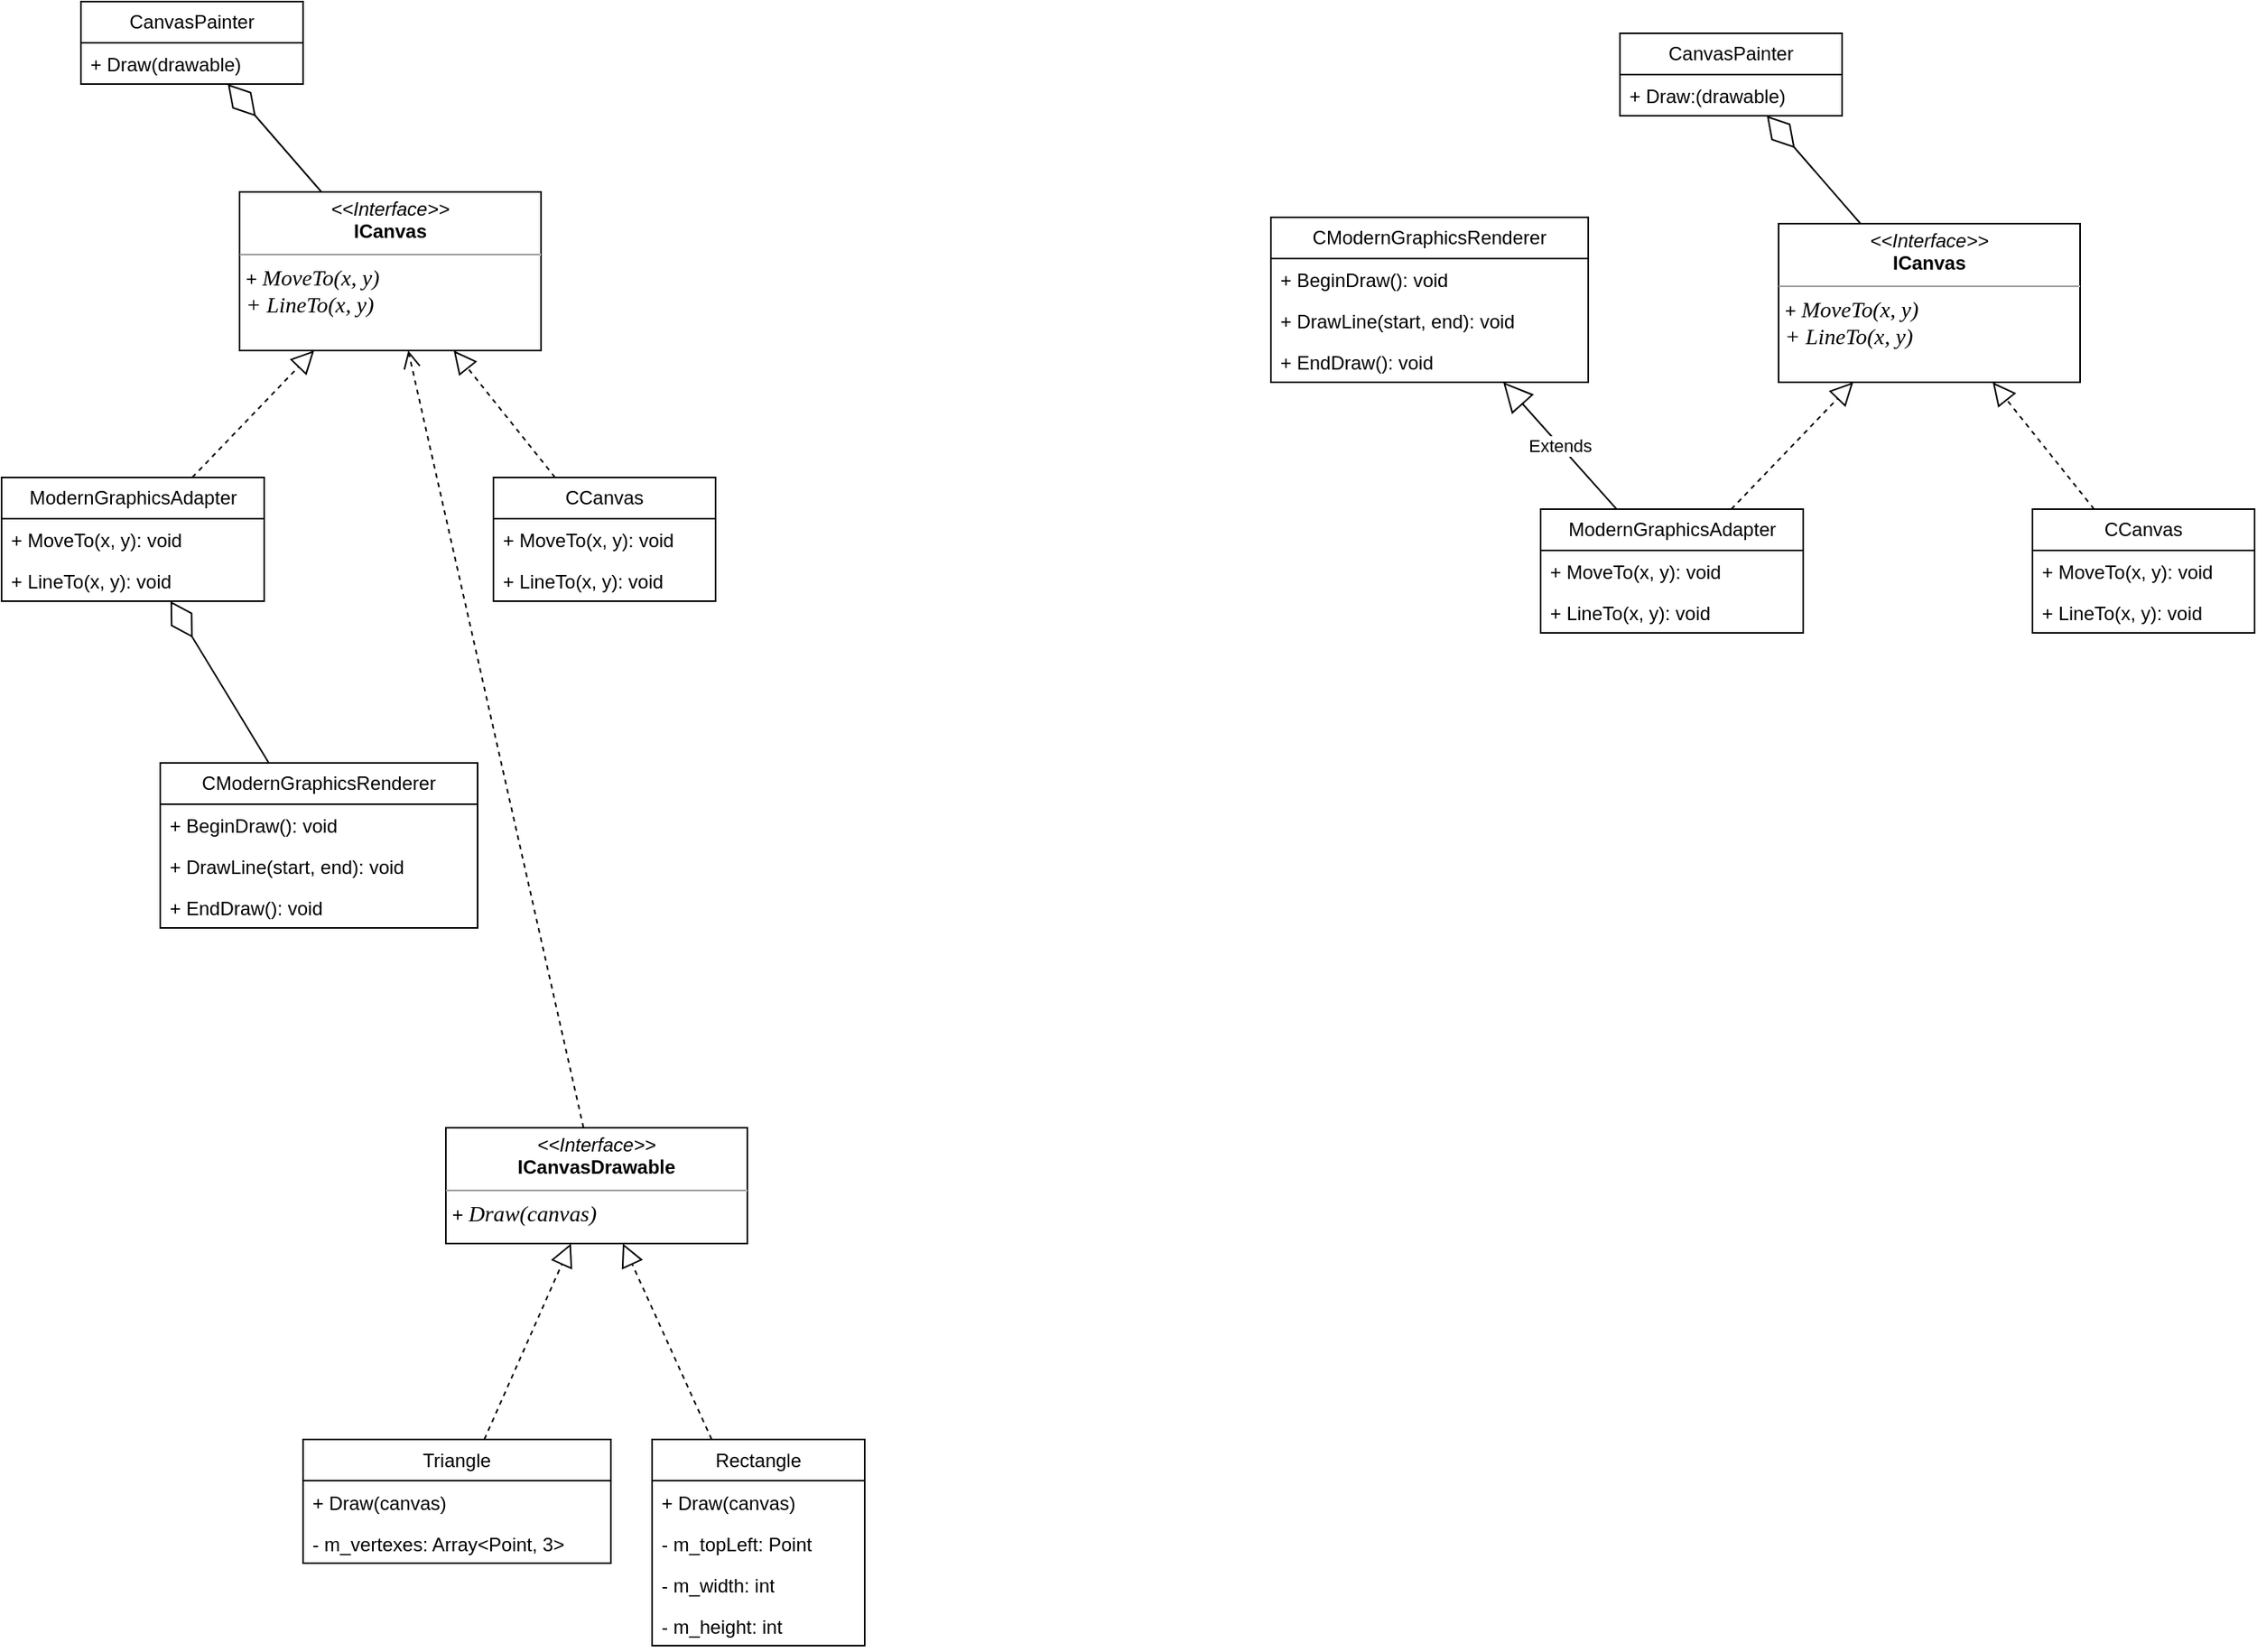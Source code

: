 <mxfile version="22.0.6" type="device">
  <diagram name="Страница-1" id="Page-1">
    <mxGraphModel dx="1195" dy="632" grid="1" gridSize="10" guides="1" tooltips="1" connect="1" arrows="1" fold="1" page="1" pageScale="1" pageWidth="827" pageHeight="1169" math="0" shadow="0">
      <root>
        <mxCell id="0" />
        <mxCell id="1" parent="0" />
        <UserObject label="" tags="Соединительная_линия" id="66">
          <mxCell style="vsdxID=61;edgeStyle=none;dashed=1;startArrow=none;endArrow=open;startSize=9;endSize=9;spacingTop=0;spacingBottom=0;spacingLeft=0;spacingRight=0;verticalAlign=middle;html=1;labelBackgroundColor=#ffffff;rounded=0;fontColor=#000000;" parent="1" source="tkfAQQkheavzR8f0n5Tx-70" target="tkfAQQkheavzR8f0n5Tx-69" edge="1">
            <mxGeometry relative="1" as="geometry">
              <mxPoint x="-1" as="offset" />
              <Array as="points" />
              <mxPoint x="915" y="300.0" as="sourcePoint" />
            </mxGeometry>
          </mxCell>
        </UserObject>
        <mxCell id="tkfAQQkheavzR8f0n5Tx-69" value="&lt;p style=&quot;margin:0px;margin-top:4px;text-align:center;&quot;&gt;&lt;i&gt;&amp;lt;&amp;lt;Interface&amp;gt;&amp;gt;&lt;/i&gt;&lt;br&gt;&lt;b&gt;ICanvas&lt;/b&gt;&lt;/p&gt;&lt;hr size=&quot;1&quot;&gt;&lt;p style=&quot;margin:0px;margin-left:4px;&quot;&gt;+&amp;nbsp;&lt;i style=&quot;border-color: var(--border-color); font-family: Calibri; font-size: 14.11px;&quot;&gt;MoveTo(x, y)&lt;/i&gt;&lt;br&gt;&lt;/p&gt;&lt;p style=&quot;margin:0px;margin-left:4px;&quot;&gt;&lt;i style=&quot;border-color: var(--border-color); font-family: Calibri; font-size: 14.11px;&quot;&gt;+ LineTo(x, y)&lt;/i&gt;&lt;/p&gt;&lt;br&gt;&amp;nbsp;" style="verticalAlign=top;align=left;overflow=fill;fontSize=12;fontFamily=Helvetica;html=1;whiteSpace=wrap;" vertex="1" parent="1">
          <mxGeometry x="300" y="170" width="190" height="100" as="geometry" />
        </mxCell>
        <mxCell id="tkfAQQkheavzR8f0n5Tx-70" value="&lt;p style=&quot;margin:0px;margin-top:4px;text-align:center;&quot;&gt;&lt;i&gt;&amp;lt;&amp;lt;Interface&amp;gt;&amp;gt;&lt;/i&gt;&lt;br&gt;&lt;b&gt;ICanvasDrawable&lt;/b&gt;&lt;/p&gt;&lt;hr size=&quot;1&quot;&gt;&lt;p style=&quot;margin:0px;margin-left:4px;&quot;&gt;+ &lt;font face=&quot;Calibri&quot;&gt;&lt;span style=&quot;font-size: 14.11px;&quot;&gt;&lt;i&gt;Draw(canvas)&lt;/i&gt;&lt;/span&gt;&lt;/font&gt;&lt;/p&gt;&lt;br&gt;&amp;nbsp;" style="verticalAlign=top;align=left;overflow=fill;fontSize=12;fontFamily=Helvetica;html=1;whiteSpace=wrap;" vertex="1" parent="1">
          <mxGeometry x="430" y="760" width="190" height="73" as="geometry" />
        </mxCell>
        <mxCell id="tkfAQQkheavzR8f0n5Tx-71" value="CanvasPainter" style="swimlane;fontStyle=0;childLayout=stackLayout;horizontal=1;startSize=26;fillColor=none;horizontalStack=0;resizeParent=1;resizeParentMax=0;resizeLast=0;collapsible=1;marginBottom=0;whiteSpace=wrap;html=1;" vertex="1" parent="1">
          <mxGeometry x="200" y="50" width="140" height="52" as="geometry" />
        </mxCell>
        <mxCell id="tkfAQQkheavzR8f0n5Tx-72" value="+ Draw(drawable)" style="text;strokeColor=none;fillColor=none;align=left;verticalAlign=top;spacingLeft=4;spacingRight=4;overflow=hidden;rotatable=0;points=[[0,0.5],[1,0.5]];portConstraint=eastwest;whiteSpace=wrap;html=1;" vertex="1" parent="tkfAQQkheavzR8f0n5Tx-71">
          <mxGeometry y="26" width="140" height="26" as="geometry" />
        </mxCell>
        <mxCell id="tkfAQQkheavzR8f0n5Tx-77" value="" style="endArrow=diamondThin;endFill=0;endSize=24;html=1;rounded=0;" edge="1" parent="1" source="tkfAQQkheavzR8f0n5Tx-69" target="tkfAQQkheavzR8f0n5Tx-71">
          <mxGeometry width="160" relative="1" as="geometry">
            <mxPoint x="296" y="150" as="sourcePoint" />
            <mxPoint x="456" y="150" as="targetPoint" />
          </mxGeometry>
        </mxCell>
        <mxCell id="tkfAQQkheavzR8f0n5Tx-78" value="CCanvas" style="swimlane;fontStyle=0;childLayout=stackLayout;horizontal=1;startSize=26;fillColor=none;horizontalStack=0;resizeParent=1;resizeParentMax=0;resizeLast=0;collapsible=1;marginBottom=0;whiteSpace=wrap;html=1;" vertex="1" parent="1">
          <mxGeometry x="460" y="350" width="140" height="78" as="geometry" />
        </mxCell>
        <mxCell id="tkfAQQkheavzR8f0n5Tx-112" value="+ MoveTo(x, y): void" style="text;strokeColor=none;fillColor=none;align=left;verticalAlign=top;spacingLeft=4;spacingRight=4;overflow=hidden;rotatable=0;points=[[0,0.5],[1,0.5]];portConstraint=eastwest;whiteSpace=wrap;html=1;" vertex="1" parent="tkfAQQkheavzR8f0n5Tx-78">
          <mxGeometry y="26" width="140" height="26" as="geometry" />
        </mxCell>
        <mxCell id="tkfAQQkheavzR8f0n5Tx-113" value="+ LineTo(x, y): void" style="text;strokeColor=none;fillColor=none;align=left;verticalAlign=top;spacingLeft=4;spacingRight=4;overflow=hidden;rotatable=0;points=[[0,0.5],[1,0.5]];portConstraint=eastwest;whiteSpace=wrap;html=1;" vertex="1" parent="tkfAQQkheavzR8f0n5Tx-78">
          <mxGeometry y="52" width="140" height="26" as="geometry" />
        </mxCell>
        <mxCell id="tkfAQQkheavzR8f0n5Tx-80" value="" style="endArrow=block;dashed=1;endFill=0;endSize=12;html=1;rounded=0;" edge="1" parent="1" source="tkfAQQkheavzR8f0n5Tx-78" target="tkfAQQkheavzR8f0n5Tx-69">
          <mxGeometry width="160" relative="1" as="geometry">
            <mxPoint x="570" y="270" as="sourcePoint" />
            <mxPoint x="730" y="270" as="targetPoint" />
          </mxGeometry>
        </mxCell>
        <mxCell id="tkfAQQkheavzR8f0n5Tx-89" value="ModernGraphicsAdapter" style="swimlane;fontStyle=0;childLayout=stackLayout;horizontal=1;startSize=26;fillColor=none;horizontalStack=0;resizeParent=1;resizeParentMax=0;resizeLast=0;collapsible=1;marginBottom=0;whiteSpace=wrap;html=1;" vertex="1" parent="1">
          <mxGeometry x="150" y="350" width="165.5" height="78" as="geometry" />
        </mxCell>
        <mxCell id="tkfAQQkheavzR8f0n5Tx-108" value="+ MoveTo(x, y): void" style="text;strokeColor=none;fillColor=none;align=left;verticalAlign=top;spacingLeft=4;spacingRight=4;overflow=hidden;rotatable=0;points=[[0,0.5],[1,0.5]];portConstraint=eastwest;whiteSpace=wrap;html=1;" vertex="1" parent="tkfAQQkheavzR8f0n5Tx-89">
          <mxGeometry y="26" width="165.5" height="26" as="geometry" />
        </mxCell>
        <mxCell id="tkfAQQkheavzR8f0n5Tx-109" value="+ LineTo(x, y): void" style="text;strokeColor=none;fillColor=none;align=left;verticalAlign=top;spacingLeft=4;spacingRight=4;overflow=hidden;rotatable=0;points=[[0,0.5],[1,0.5]];portConstraint=eastwest;whiteSpace=wrap;html=1;" vertex="1" parent="tkfAQQkheavzR8f0n5Tx-89">
          <mxGeometry y="52" width="165.5" height="26" as="geometry" />
        </mxCell>
        <mxCell id="tkfAQQkheavzR8f0n5Tx-91" value="" style="endArrow=block;dashed=1;endFill=0;endSize=12;html=1;rounded=0;" edge="1" parent="1" source="tkfAQQkheavzR8f0n5Tx-89" target="tkfAQQkheavzR8f0n5Tx-69">
          <mxGeometry width="160" relative="1" as="geometry">
            <mxPoint x="340" y="450" as="sourcePoint" />
            <mxPoint x="500" y="450" as="targetPoint" />
          </mxGeometry>
        </mxCell>
        <mxCell id="tkfAQQkheavzR8f0n5Tx-92" value="" style="endArrow=diamondThin;endFill=0;endSize=24;html=1;rounded=0;" edge="1" parent="1" source="tkfAQQkheavzR8f0n5Tx-93" target="tkfAQQkheavzR8f0n5Tx-89">
          <mxGeometry width="160" relative="1" as="geometry">
            <mxPoint x="430" y="500" as="sourcePoint" />
            <mxPoint x="650" y="350" as="targetPoint" />
          </mxGeometry>
        </mxCell>
        <mxCell id="tkfAQQkheavzR8f0n5Tx-93" value="CModernGraphicsRenderer" style="swimlane;fontStyle=0;childLayout=stackLayout;horizontal=1;startSize=26;fillColor=none;horizontalStack=0;resizeParent=1;resizeParentMax=0;resizeLast=0;collapsible=1;marginBottom=0;whiteSpace=wrap;html=1;" vertex="1" parent="1">
          <mxGeometry x="250" y="530" width="200" height="104" as="geometry" />
        </mxCell>
        <mxCell id="tkfAQQkheavzR8f0n5Tx-94" value="+ BeginDraw(): void" style="text;strokeColor=none;fillColor=none;align=left;verticalAlign=top;spacingLeft=4;spacingRight=4;overflow=hidden;rotatable=0;points=[[0,0.5],[1,0.5]];portConstraint=eastwest;whiteSpace=wrap;html=1;" vertex="1" parent="tkfAQQkheavzR8f0n5Tx-93">
          <mxGeometry y="26" width="200" height="26" as="geometry" />
        </mxCell>
        <mxCell id="tkfAQQkheavzR8f0n5Tx-95" value="+ DrawLine(start, end): void" style="text;strokeColor=none;fillColor=none;align=left;verticalAlign=top;spacingLeft=4;spacingRight=4;overflow=hidden;rotatable=0;points=[[0,0.5],[1,0.5]];portConstraint=eastwest;whiteSpace=wrap;html=1;" vertex="1" parent="tkfAQQkheavzR8f0n5Tx-93">
          <mxGeometry y="52" width="200" height="26" as="geometry" />
        </mxCell>
        <mxCell id="tkfAQQkheavzR8f0n5Tx-96" value="+ EndDraw(): void" style="text;strokeColor=none;fillColor=none;align=left;verticalAlign=top;spacingLeft=4;spacingRight=4;overflow=hidden;rotatable=0;points=[[0,0.5],[1,0.5]];portConstraint=eastwest;whiteSpace=wrap;html=1;" vertex="1" parent="tkfAQQkheavzR8f0n5Tx-93">
          <mxGeometry y="78" width="200" height="26" as="geometry" />
        </mxCell>
        <mxCell id="tkfAQQkheavzR8f0n5Tx-97" value="Triangle" style="swimlane;fontStyle=0;childLayout=stackLayout;horizontal=1;startSize=26;fillColor=none;horizontalStack=0;resizeParent=1;resizeParentMax=0;resizeLast=0;collapsible=1;marginBottom=0;whiteSpace=wrap;html=1;" vertex="1" parent="1">
          <mxGeometry x="340" y="956.5" width="194" height="78" as="geometry" />
        </mxCell>
        <mxCell id="tkfAQQkheavzR8f0n5Tx-114" value="+ Draw(canvas)" style="text;strokeColor=none;fillColor=none;align=left;verticalAlign=top;spacingLeft=4;spacingRight=4;overflow=hidden;rotatable=0;points=[[0,0.5],[1,0.5]];portConstraint=eastwest;whiteSpace=wrap;html=1;" vertex="1" parent="tkfAQQkheavzR8f0n5Tx-97">
          <mxGeometry y="26" width="194" height="26" as="geometry" />
        </mxCell>
        <mxCell id="tkfAQQkheavzR8f0n5Tx-98" value="- m_vertexes: Array&amp;lt;Point, 3&amp;gt;" style="text;strokeColor=none;fillColor=none;align=left;verticalAlign=top;spacingLeft=4;spacingRight=4;overflow=hidden;rotatable=0;points=[[0,0.5],[1,0.5]];portConstraint=eastwest;whiteSpace=wrap;html=1;" vertex="1" parent="tkfAQQkheavzR8f0n5Tx-97">
          <mxGeometry y="52" width="194" height="26" as="geometry" />
        </mxCell>
        <mxCell id="tkfAQQkheavzR8f0n5Tx-101" value="Rectangle" style="swimlane;fontStyle=0;childLayout=stackLayout;horizontal=1;startSize=26;fillColor=none;horizontalStack=0;resizeParent=1;resizeParentMax=0;resizeLast=0;collapsible=1;marginBottom=0;whiteSpace=wrap;html=1;" vertex="1" parent="1">
          <mxGeometry x="560" y="956.5" width="134" height="130" as="geometry" />
        </mxCell>
        <mxCell id="tkfAQQkheavzR8f0n5Tx-115" value="+ Draw(canvas)" style="text;strokeColor=none;fillColor=none;align=left;verticalAlign=top;spacingLeft=4;spacingRight=4;overflow=hidden;rotatable=0;points=[[0,0.5],[1,0.5]];portConstraint=eastwest;whiteSpace=wrap;html=1;" vertex="1" parent="tkfAQQkheavzR8f0n5Tx-101">
          <mxGeometry y="26" width="134" height="26" as="geometry" />
        </mxCell>
        <mxCell id="tkfAQQkheavzR8f0n5Tx-105" value="- m_topLeft: Point" style="text;strokeColor=none;fillColor=none;align=left;verticalAlign=top;spacingLeft=4;spacingRight=4;overflow=hidden;rotatable=0;points=[[0,0.5],[1,0.5]];portConstraint=eastwest;whiteSpace=wrap;html=1;" vertex="1" parent="tkfAQQkheavzR8f0n5Tx-101">
          <mxGeometry y="52" width="134" height="26" as="geometry" />
        </mxCell>
        <mxCell id="tkfAQQkheavzR8f0n5Tx-104" value="- m_width: int" style="text;strokeColor=none;fillColor=none;align=left;verticalAlign=top;spacingLeft=4;spacingRight=4;overflow=hidden;rotatable=0;points=[[0,0.5],[1,0.5]];portConstraint=eastwest;whiteSpace=wrap;html=1;" vertex="1" parent="tkfAQQkheavzR8f0n5Tx-101">
          <mxGeometry y="78" width="134" height="26" as="geometry" />
        </mxCell>
        <mxCell id="tkfAQQkheavzR8f0n5Tx-103" value="- m_height: int" style="text;strokeColor=none;fillColor=none;align=left;verticalAlign=top;spacingLeft=4;spacingRight=4;overflow=hidden;rotatable=0;points=[[0,0.5],[1,0.5]];portConstraint=eastwest;whiteSpace=wrap;html=1;" vertex="1" parent="tkfAQQkheavzR8f0n5Tx-101">
          <mxGeometry y="104" width="134" height="26" as="geometry" />
        </mxCell>
        <mxCell id="tkfAQQkheavzR8f0n5Tx-106" value="" style="endArrow=block;dashed=1;endFill=0;endSize=12;html=1;rounded=0;" edge="1" parent="1" source="tkfAQQkheavzR8f0n5Tx-97" target="tkfAQQkheavzR8f0n5Tx-70">
          <mxGeometry width="160" relative="1" as="geometry">
            <mxPoint x="520" y="986.5" as="sourcePoint" />
            <mxPoint x="680" y="986.5" as="targetPoint" />
          </mxGeometry>
        </mxCell>
        <mxCell id="tkfAQQkheavzR8f0n5Tx-107" value="" style="endArrow=block;dashed=1;endFill=0;endSize=12;html=1;rounded=0;" edge="1" parent="1" source="tkfAQQkheavzR8f0n5Tx-101" target="tkfAQQkheavzR8f0n5Tx-70">
          <mxGeometry width="160" relative="1" as="geometry">
            <mxPoint x="520" y="886.5" as="sourcePoint" />
            <mxPoint x="680" y="886.5" as="targetPoint" />
          </mxGeometry>
        </mxCell>
        <mxCell id="tkfAQQkheavzR8f0n5Tx-118" value="&lt;p style=&quot;margin:0px;margin-top:4px;text-align:center;&quot;&gt;&lt;i&gt;&amp;lt;&amp;lt;Interface&amp;gt;&amp;gt;&lt;/i&gt;&lt;br&gt;&lt;b&gt;ICanvas&lt;/b&gt;&lt;/p&gt;&lt;hr size=&quot;1&quot;&gt;&lt;p style=&quot;margin:0px;margin-left:4px;&quot;&gt;+&amp;nbsp;&lt;i style=&quot;border-color: var(--border-color); font-family: Calibri; font-size: 14.11px;&quot;&gt;MoveTo(x, y)&lt;/i&gt;&lt;br&gt;&lt;/p&gt;&lt;p style=&quot;margin:0px;margin-left:4px;&quot;&gt;&lt;i style=&quot;border-color: var(--border-color); font-family: Calibri; font-size: 14.11px;&quot;&gt;+ LineTo(x, y)&lt;/i&gt;&lt;/p&gt;&lt;br&gt;&amp;nbsp;" style="verticalAlign=top;align=left;overflow=fill;fontSize=12;fontFamily=Helvetica;html=1;whiteSpace=wrap;" vertex="1" parent="1">
          <mxGeometry x="1270" y="190" width="190" height="100" as="geometry" />
        </mxCell>
        <mxCell id="tkfAQQkheavzR8f0n5Tx-120" value="CanvasPainter" style="swimlane;fontStyle=0;childLayout=stackLayout;horizontal=1;startSize=26;fillColor=none;horizontalStack=0;resizeParent=1;resizeParentMax=0;resizeLast=0;collapsible=1;marginBottom=0;whiteSpace=wrap;html=1;" vertex="1" parent="1">
          <mxGeometry x="1170" y="70" width="140" height="52" as="geometry" />
        </mxCell>
        <mxCell id="tkfAQQkheavzR8f0n5Tx-121" value="+ Draw:(drawable)" style="text;strokeColor=none;fillColor=none;align=left;verticalAlign=top;spacingLeft=4;spacingRight=4;overflow=hidden;rotatable=0;points=[[0,0.5],[1,0.5]];portConstraint=eastwest;whiteSpace=wrap;html=1;" vertex="1" parent="tkfAQQkheavzR8f0n5Tx-120">
          <mxGeometry y="26" width="140" height="26" as="geometry" />
        </mxCell>
        <mxCell id="tkfAQQkheavzR8f0n5Tx-122" value="" style="endArrow=diamondThin;endFill=0;endSize=24;html=1;rounded=0;" edge="1" parent="1" source="tkfAQQkheavzR8f0n5Tx-118" target="tkfAQQkheavzR8f0n5Tx-120">
          <mxGeometry width="160" relative="1" as="geometry">
            <mxPoint x="1266" y="170" as="sourcePoint" />
            <mxPoint x="1426" y="170" as="targetPoint" />
          </mxGeometry>
        </mxCell>
        <mxCell id="tkfAQQkheavzR8f0n5Tx-123" value="CCanvas" style="swimlane;fontStyle=0;childLayout=stackLayout;horizontal=1;startSize=26;fillColor=none;horizontalStack=0;resizeParent=1;resizeParentMax=0;resizeLast=0;collapsible=1;marginBottom=0;whiteSpace=wrap;html=1;" vertex="1" parent="1">
          <mxGeometry x="1430" y="370" width="140" height="78" as="geometry" />
        </mxCell>
        <mxCell id="tkfAQQkheavzR8f0n5Tx-124" value="+ MoveTo(x, y): void" style="text;strokeColor=none;fillColor=none;align=left;verticalAlign=top;spacingLeft=4;spacingRight=4;overflow=hidden;rotatable=0;points=[[0,0.5],[1,0.5]];portConstraint=eastwest;whiteSpace=wrap;html=1;" vertex="1" parent="tkfAQQkheavzR8f0n5Tx-123">
          <mxGeometry y="26" width="140" height="26" as="geometry" />
        </mxCell>
        <mxCell id="tkfAQQkheavzR8f0n5Tx-125" value="+ LineTo(x, y): void" style="text;strokeColor=none;fillColor=none;align=left;verticalAlign=top;spacingLeft=4;spacingRight=4;overflow=hidden;rotatable=0;points=[[0,0.5],[1,0.5]];portConstraint=eastwest;whiteSpace=wrap;html=1;" vertex="1" parent="tkfAQQkheavzR8f0n5Tx-123">
          <mxGeometry y="52" width="140" height="26" as="geometry" />
        </mxCell>
        <mxCell id="tkfAQQkheavzR8f0n5Tx-126" value="" style="endArrow=block;dashed=1;endFill=0;endSize=12;html=1;rounded=0;" edge="1" parent="1" source="tkfAQQkheavzR8f0n5Tx-123" target="tkfAQQkheavzR8f0n5Tx-118">
          <mxGeometry width="160" relative="1" as="geometry">
            <mxPoint x="1540" y="290" as="sourcePoint" />
            <mxPoint x="1700" y="290" as="targetPoint" />
          </mxGeometry>
        </mxCell>
        <mxCell id="tkfAQQkheavzR8f0n5Tx-127" value="ModernGraphicsAdapter" style="swimlane;fontStyle=0;childLayout=stackLayout;horizontal=1;startSize=26;fillColor=none;horizontalStack=0;resizeParent=1;resizeParentMax=0;resizeLast=0;collapsible=1;marginBottom=0;whiteSpace=wrap;html=1;" vertex="1" parent="1">
          <mxGeometry x="1120" y="370" width="165.5" height="78" as="geometry" />
        </mxCell>
        <mxCell id="tkfAQQkheavzR8f0n5Tx-128" value="+ MoveTo(x, y): void" style="text;strokeColor=none;fillColor=none;align=left;verticalAlign=top;spacingLeft=4;spacingRight=4;overflow=hidden;rotatable=0;points=[[0,0.5],[1,0.5]];portConstraint=eastwest;whiteSpace=wrap;html=1;" vertex="1" parent="tkfAQQkheavzR8f0n5Tx-127">
          <mxGeometry y="26" width="165.5" height="26" as="geometry" />
        </mxCell>
        <mxCell id="tkfAQQkheavzR8f0n5Tx-129" value="+ LineTo(x, y): void" style="text;strokeColor=none;fillColor=none;align=left;verticalAlign=top;spacingLeft=4;spacingRight=4;overflow=hidden;rotatable=0;points=[[0,0.5],[1,0.5]];portConstraint=eastwest;whiteSpace=wrap;html=1;" vertex="1" parent="tkfAQQkheavzR8f0n5Tx-127">
          <mxGeometry y="52" width="165.5" height="26" as="geometry" />
        </mxCell>
        <mxCell id="tkfAQQkheavzR8f0n5Tx-130" value="" style="endArrow=block;dashed=1;endFill=0;endSize=12;html=1;rounded=0;" edge="1" parent="1" source="tkfAQQkheavzR8f0n5Tx-127" target="tkfAQQkheavzR8f0n5Tx-118">
          <mxGeometry width="160" relative="1" as="geometry">
            <mxPoint x="1310" y="470" as="sourcePoint" />
            <mxPoint x="1470" y="470" as="targetPoint" />
          </mxGeometry>
        </mxCell>
        <mxCell id="tkfAQQkheavzR8f0n5Tx-132" value="CModernGraphicsRenderer" style="swimlane;fontStyle=0;childLayout=stackLayout;horizontal=1;startSize=26;fillColor=none;horizontalStack=0;resizeParent=1;resizeParentMax=0;resizeLast=0;collapsible=1;marginBottom=0;whiteSpace=wrap;html=1;" vertex="1" parent="1">
          <mxGeometry x="950" y="186" width="200" height="104" as="geometry" />
        </mxCell>
        <mxCell id="tkfAQQkheavzR8f0n5Tx-133" value="+ BeginDraw(): void" style="text;strokeColor=none;fillColor=none;align=left;verticalAlign=top;spacingLeft=4;spacingRight=4;overflow=hidden;rotatable=0;points=[[0,0.5],[1,0.5]];portConstraint=eastwest;whiteSpace=wrap;html=1;" vertex="1" parent="tkfAQQkheavzR8f0n5Tx-132">
          <mxGeometry y="26" width="200" height="26" as="geometry" />
        </mxCell>
        <mxCell id="tkfAQQkheavzR8f0n5Tx-134" value="+ DrawLine(start, end): void" style="text;strokeColor=none;fillColor=none;align=left;verticalAlign=top;spacingLeft=4;spacingRight=4;overflow=hidden;rotatable=0;points=[[0,0.5],[1,0.5]];portConstraint=eastwest;whiteSpace=wrap;html=1;" vertex="1" parent="tkfAQQkheavzR8f0n5Tx-132">
          <mxGeometry y="52" width="200" height="26" as="geometry" />
        </mxCell>
        <mxCell id="tkfAQQkheavzR8f0n5Tx-135" value="+ EndDraw(): void" style="text;strokeColor=none;fillColor=none;align=left;verticalAlign=top;spacingLeft=4;spacingRight=4;overflow=hidden;rotatable=0;points=[[0,0.5],[1,0.5]];portConstraint=eastwest;whiteSpace=wrap;html=1;" vertex="1" parent="tkfAQQkheavzR8f0n5Tx-132">
          <mxGeometry y="78" width="200" height="26" as="geometry" />
        </mxCell>
        <mxCell id="tkfAQQkheavzR8f0n5Tx-147" value="Extends" style="endArrow=block;endSize=16;endFill=0;html=1;rounded=0;" edge="1" parent="1" source="tkfAQQkheavzR8f0n5Tx-127" target="tkfAQQkheavzR8f0n5Tx-132">
          <mxGeometry width="160" relative="1" as="geometry">
            <mxPoint x="1090" y="320" as="sourcePoint" />
            <mxPoint x="1250" y="320" as="targetPoint" />
          </mxGeometry>
        </mxCell>
      </root>
    </mxGraphModel>
  </diagram>
</mxfile>
